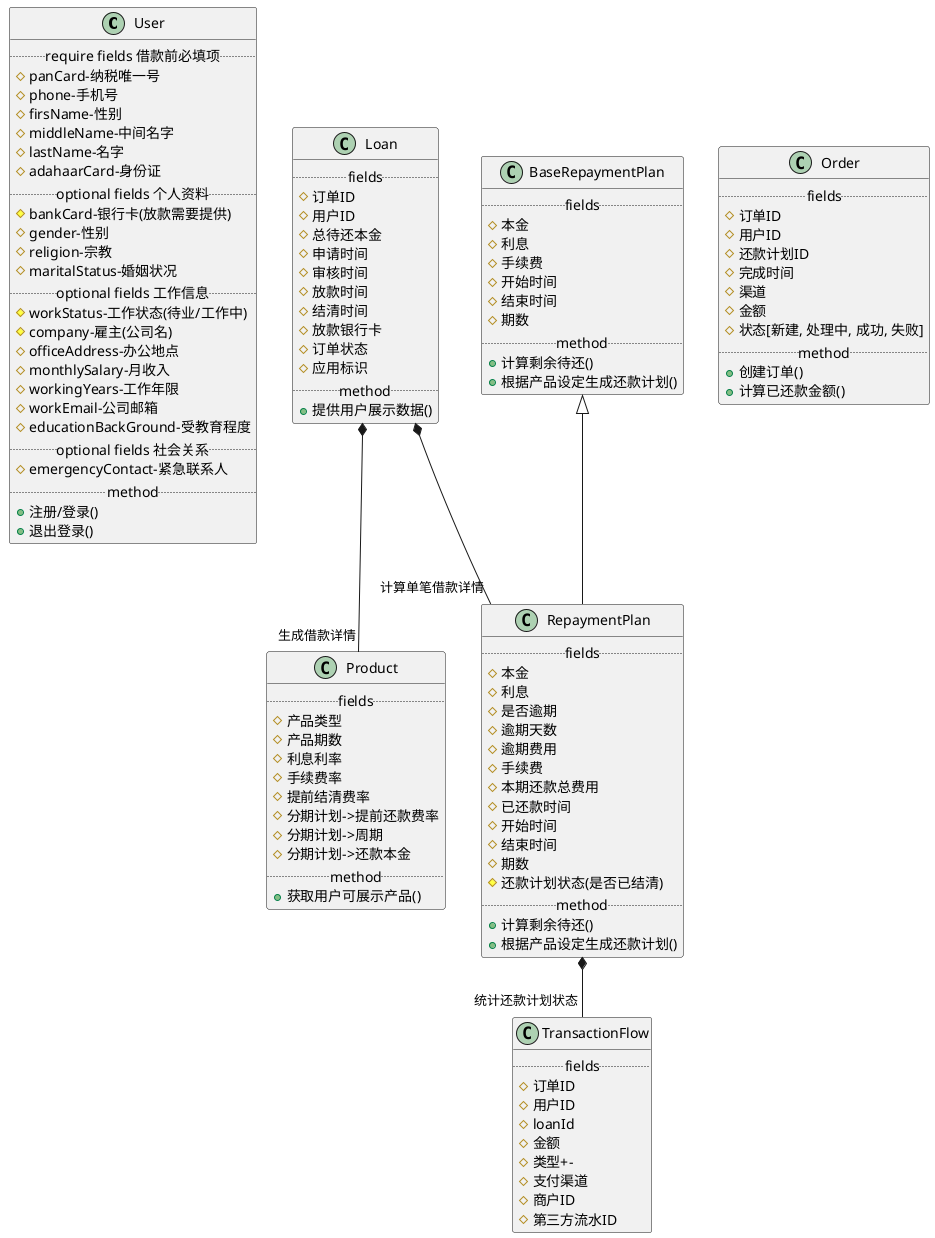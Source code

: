 @startuml

class User {
.. require fields 借款前必填项 ..
#panCard-纳税唯一号
#phone-手机号
#firsName-性别
#middleName-中间名字
#lastName-名字
#adahaarCard-身份证
.. optional fields 个人资料 ..
#bankCard-银行卡(放款需要提供)
#gender-性别
#religion-宗教
#maritalStatus-婚姻状况
.. optional fields 工作信息 ..
#workStatus-工作状态(待业/工作中)
#company-雇主(公司名)
#officeAddress-办公地点
#monthlySalary-月收入
#workingYears-工作年限
#workEmail-公司邮箱
#educationBackGround-受教育程度
.. optional fields 社会关系 ..
#emergencyContact-紧急联系人
.. method ..
+ 注册/登录()
+ 退出登录()
}


class Product {
.. fields ..
  #产品类型
  #产品期数
  #利息利率
  #手续费率
  #提前结清费率
  #分期计划->提前还款费率
  #分期计划->周期
  #分期计划->还款本金
.. method ..
+ 获取用户可展示产品()
}


class Order {
.. fields ..
  # 订单ID
  # 用户ID
  # 还款计划ID
  # 完成时间
  # 渠道
  # 金额
  # 状态[新建, 处理中, 成功, 失败]
.. method ..
+ 创建订单()
+ 计算已还款金额()
}



class Loan{
.. fields ..
  # 订单ID
  # 用户ID
  # 总待还本金
  # 申请时间
  # 审核时间
  # 放款时间
  # 结清时间
  # 放款银行卡
  # 订单状态
  # 应用标识
.. method ..
+ 提供用户展示数据()
}

Loan *-- "计算单笔借款详情" RepaymentPlan

class RepaymentPlan {
.. fields ..
  # 本金
  # 利息
  # 是否逾期
  # 逾期天数
  # 逾期费用
  # 手续费
  # 本期还款总费用
  # 已还款时间
  # 开始时间
  # 结束时间
  # 期数
  # 还款计划状态(是否已结清)
.. method ..
+ 计算剩余待还()
+ 根据产品设定生成还款计划()
}

class BaseRepaymentPlan {
.. fields ..
  # 本金
  # 利息
  # 手续费
  # 开始时间
  # 结束时间
  # 期数
.. method ..
+ 计算剩余待还()
+ 根据产品设定生成还款计划()
}

BaseRepaymentPlan <|-- RepaymentPlan

class TransactionFlow {
.. fields ..
  # 订单ID
  # 用户ID
  # loanId
  # 金额
  # 类型+-
  # 支付渠道
  # 商户ID
  # 第三方流水ID
}

RepaymentPlan *-- "统计还款计划状态" TransactionFlow

Loan *-- "生成借款详情" Product



@enduml
